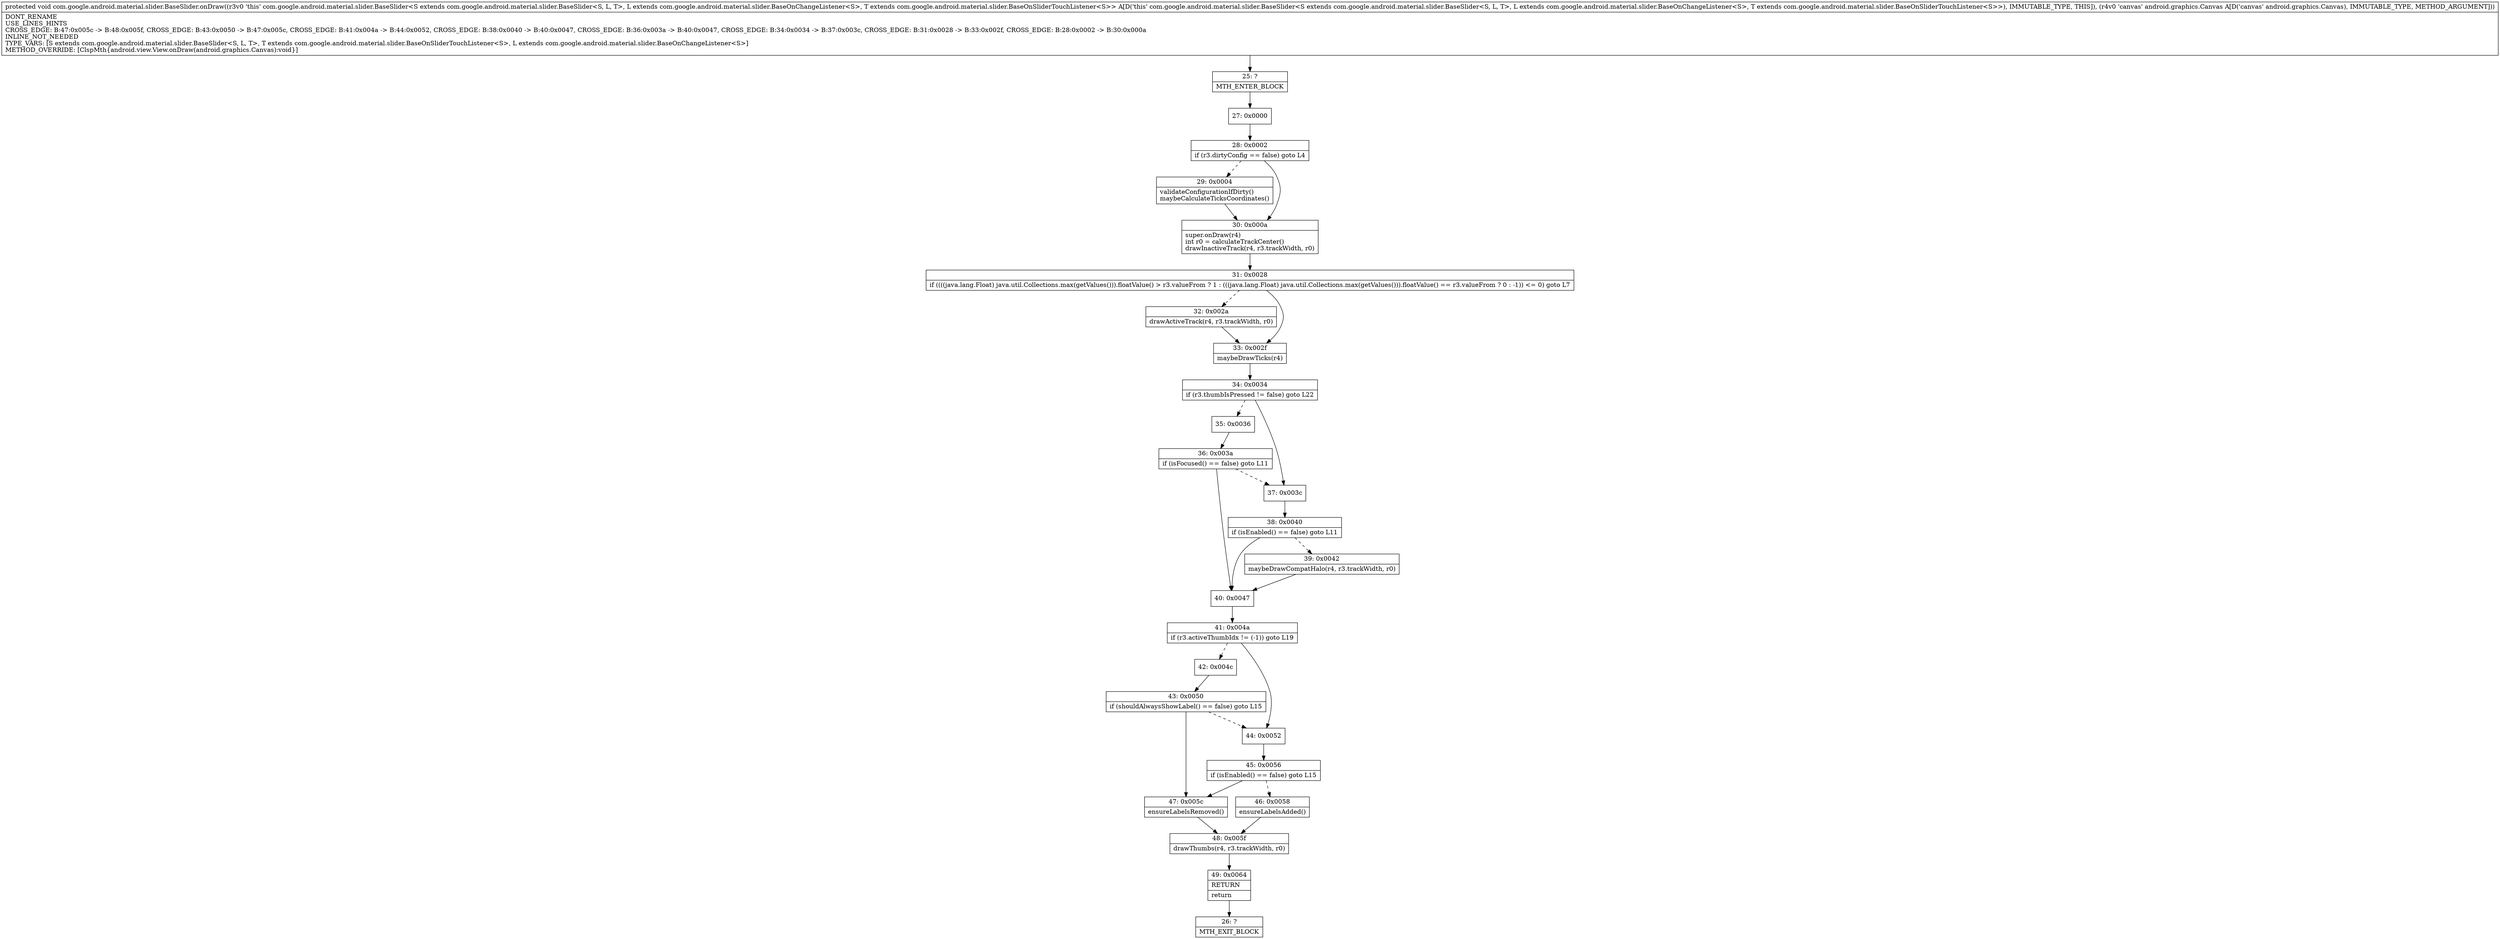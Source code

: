 digraph "CFG forcom.google.android.material.slider.BaseSlider.onDraw(Landroid\/graphics\/Canvas;)V" {
Node_25 [shape=record,label="{25\:\ ?|MTH_ENTER_BLOCK\l}"];
Node_27 [shape=record,label="{27\:\ 0x0000}"];
Node_28 [shape=record,label="{28\:\ 0x0002|if (r3.dirtyConfig == false) goto L4\l}"];
Node_29 [shape=record,label="{29\:\ 0x0004|validateConfigurationIfDirty()\lmaybeCalculateTicksCoordinates()\l}"];
Node_30 [shape=record,label="{30\:\ 0x000a|super.onDraw(r4)\lint r0 = calculateTrackCenter()\ldrawInactiveTrack(r4, r3.trackWidth, r0)\l}"];
Node_31 [shape=record,label="{31\:\ 0x0028|if ((((java.lang.Float) java.util.Collections.max(getValues())).floatValue() \> r3.valueFrom ? 1 : (((java.lang.Float) java.util.Collections.max(getValues())).floatValue() == r3.valueFrom ? 0 : \-1)) \<= 0) goto L7\l}"];
Node_32 [shape=record,label="{32\:\ 0x002a|drawActiveTrack(r4, r3.trackWidth, r0)\l}"];
Node_33 [shape=record,label="{33\:\ 0x002f|maybeDrawTicks(r4)\l}"];
Node_34 [shape=record,label="{34\:\ 0x0034|if (r3.thumbIsPressed != false) goto L22\l}"];
Node_35 [shape=record,label="{35\:\ 0x0036}"];
Node_36 [shape=record,label="{36\:\ 0x003a|if (isFocused() == false) goto L11\l}"];
Node_40 [shape=record,label="{40\:\ 0x0047}"];
Node_41 [shape=record,label="{41\:\ 0x004a|if (r3.activeThumbIdx != (\-1)) goto L19\l}"];
Node_42 [shape=record,label="{42\:\ 0x004c}"];
Node_43 [shape=record,label="{43\:\ 0x0050|if (shouldAlwaysShowLabel() == false) goto L15\l}"];
Node_47 [shape=record,label="{47\:\ 0x005c|ensureLabelsRemoved()\l}"];
Node_48 [shape=record,label="{48\:\ 0x005f|drawThumbs(r4, r3.trackWidth, r0)\l}"];
Node_49 [shape=record,label="{49\:\ 0x0064|RETURN\l|return\l}"];
Node_26 [shape=record,label="{26\:\ ?|MTH_EXIT_BLOCK\l}"];
Node_44 [shape=record,label="{44\:\ 0x0052}"];
Node_45 [shape=record,label="{45\:\ 0x0056|if (isEnabled() == false) goto L15\l}"];
Node_46 [shape=record,label="{46\:\ 0x0058|ensureLabelsAdded()\l}"];
Node_37 [shape=record,label="{37\:\ 0x003c}"];
Node_38 [shape=record,label="{38\:\ 0x0040|if (isEnabled() == false) goto L11\l}"];
Node_39 [shape=record,label="{39\:\ 0x0042|maybeDrawCompatHalo(r4, r3.trackWidth, r0)\l}"];
MethodNode[shape=record,label="{protected void com.google.android.material.slider.BaseSlider.onDraw((r3v0 'this' com.google.android.material.slider.BaseSlider\<S extends com.google.android.material.slider.BaseSlider\<S, L, T\>, L extends com.google.android.material.slider.BaseOnChangeListener\<S\>, T extends com.google.android.material.slider.BaseOnSliderTouchListener\<S\>\> A[D('this' com.google.android.material.slider.BaseSlider\<S extends com.google.android.material.slider.BaseSlider\<S, L, T\>, L extends com.google.android.material.slider.BaseOnChangeListener\<S\>, T extends com.google.android.material.slider.BaseOnSliderTouchListener\<S\>\>), IMMUTABLE_TYPE, THIS]), (r4v0 'canvas' android.graphics.Canvas A[D('canvas' android.graphics.Canvas), IMMUTABLE_TYPE, METHOD_ARGUMENT]))  | DONT_RENAME\lUSE_LINES_HINTS\lCROSS_EDGE: B:47:0x005c \-\> B:48:0x005f, CROSS_EDGE: B:43:0x0050 \-\> B:47:0x005c, CROSS_EDGE: B:41:0x004a \-\> B:44:0x0052, CROSS_EDGE: B:38:0x0040 \-\> B:40:0x0047, CROSS_EDGE: B:36:0x003a \-\> B:40:0x0047, CROSS_EDGE: B:34:0x0034 \-\> B:37:0x003c, CROSS_EDGE: B:31:0x0028 \-\> B:33:0x002f, CROSS_EDGE: B:28:0x0002 \-\> B:30:0x000a\lINLINE_NOT_NEEDED\lTYPE_VARS: [S extends com.google.android.material.slider.BaseSlider\<S, L, T\>, T extends com.google.android.material.slider.BaseOnSliderTouchListener\<S\>, L extends com.google.android.material.slider.BaseOnChangeListener\<S\>]\lMETHOD_OVERRIDE: [ClspMth\{android.view.View.onDraw(android.graphics.Canvas):void\}]\l}"];
MethodNode -> Node_25;Node_25 -> Node_27;
Node_27 -> Node_28;
Node_28 -> Node_29[style=dashed];
Node_28 -> Node_30;
Node_29 -> Node_30;
Node_30 -> Node_31;
Node_31 -> Node_32[style=dashed];
Node_31 -> Node_33;
Node_32 -> Node_33;
Node_33 -> Node_34;
Node_34 -> Node_35[style=dashed];
Node_34 -> Node_37;
Node_35 -> Node_36;
Node_36 -> Node_37[style=dashed];
Node_36 -> Node_40;
Node_40 -> Node_41;
Node_41 -> Node_42[style=dashed];
Node_41 -> Node_44;
Node_42 -> Node_43;
Node_43 -> Node_44[style=dashed];
Node_43 -> Node_47;
Node_47 -> Node_48;
Node_48 -> Node_49;
Node_49 -> Node_26;
Node_44 -> Node_45;
Node_45 -> Node_46[style=dashed];
Node_45 -> Node_47;
Node_46 -> Node_48;
Node_37 -> Node_38;
Node_38 -> Node_39[style=dashed];
Node_38 -> Node_40;
Node_39 -> Node_40;
}

